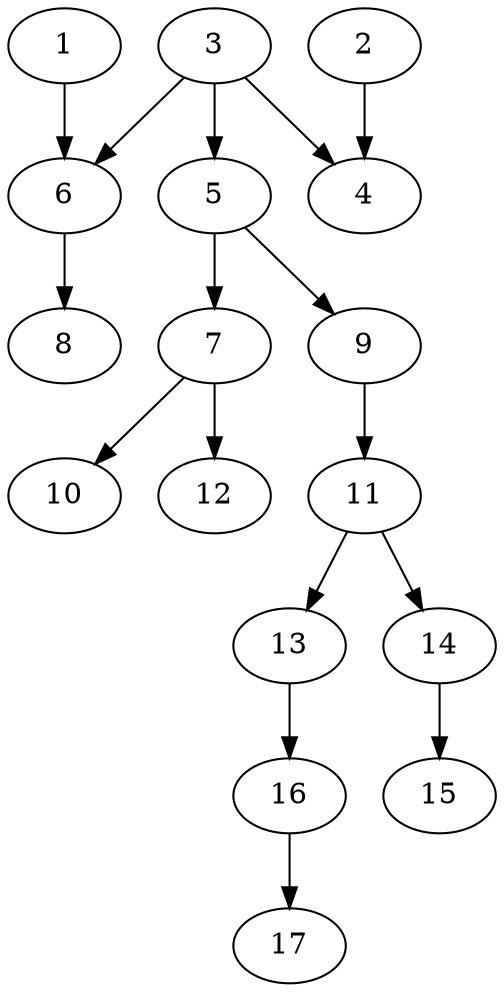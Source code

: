 // DAG (tier=1-easy, mode=data, n=17, ccr=0.328, fat=0.483, density=0.368, regular=0.710, jump=0.018, mindata=1048576, maxdata=8388608)
// DAG automatically generated by daggen at Sun Aug 24 16:33:33 2025
// /home/ermia/Project/Environments/daggen/bin/daggen --dot --ccr 0.328 --fat 0.483 --regular 0.710 --density 0.368 --jump 0.018 --mindata 1048576 --maxdata 8388608 -n 17 
digraph G {
  1 [size="727325804352576896", alpha="0.01", expect_size="363662902176288448"]
  1 -> 6 [size ="554188220137472"]
  2 [size="2019416608930816", alpha="0.19", expect_size="1009708304465408"]
  2 -> 4 [size ="39719857553408"]
  3 [size="3459723216019259392", alpha="0.16", expect_size="1729861608009629696"]
  3 -> 4 [size ="18299991621632"]
  3 -> 5 [size ="18299991621632"]
  3 -> 6 [size ="18299991621632"]
  4 [size="372180948216095936", alpha="0.11", expect_size="186090474108047968"]
  5 [size="1764192176570368000", alpha="0.15", expect_size="882096088285184000"]
  5 -> 7 [size ="11680297779200"]
  5 -> 9 [size ="11680297779200"]
  6 [size="9062190572889964544", alpha="0.01", expect_size="4531095286444982272"]
  6 -> 8 [size ="34773263187968"]
  7 [size="125244959840213663744", alpha="0.06", expect_size="62622479920106831872"]
  7 -> 10 [size ="200261205229568"]
  7 -> 12 [size ="200261205229568"]
  8 [size="87429888864964704", alpha="0.06", expect_size="43714944432482352"]
  9 [size="162311002549693448192", alpha="0.15", expect_size="81155501274846724096"]
  9 -> 11 [size ="238042933624832"]
  10 [size="125475802427798061056", alpha="0.12", expect_size="62737901213899030528"]
  11 [size="482846009587609280", alpha="0.09", expect_size="241423004793804640"]
  11 -> 13 [size ="246973001105408"]
  11 -> 14 [size ="246973001105408"]
  12 [size="395121153857923579904", alpha="0.18", expect_size="197560576928961789952"]
  13 [size="102953853633997832192", alpha="0.13", expect_size="51476926816998916096"]
  13 -> 16 [size ="175732353400832"]
  14 [size="544822840126576001024", alpha="0.10", expect_size="272411420063288000512"]
  14 -> 15 [size ="533654518366208"]
  15 [size="136691897319088432", alpha="0.12", expect_size="68345948659544216"]
  16 [size="17062513624077474", alpha="0.09", expect_size="8531256812038737"]
  16 -> 17 [size ="405307347959808"]
  17 [size="3040389863440110", alpha="0.18", expect_size="1520194931720055"]
}